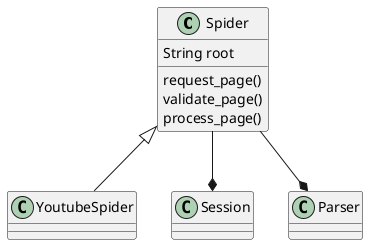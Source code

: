 @startuml
Spider <|-- YoutubeSpider
Spider --* Session
Spider --* Parser

Spider : String root
Spider : request_page()
Spider : validate_page()
Spider : process_page()


@enduml

